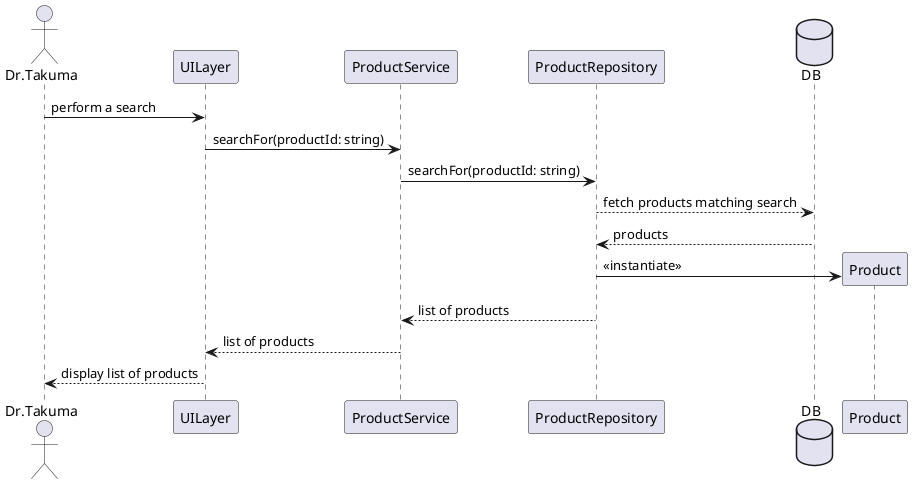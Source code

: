 @startuml
actor Dr.Takuma
participant UILayer
participant ProductService
participant ProductRepository
database DB
participant Product


Dr.Takuma -> UILayer: perform a search
UILayer -> ProductService: searchFor(productId: string)
ProductService -> ProductRepository: searchFor(productId: string)
ProductRepository --> DB: fetch products matching search
ProductRepository <-- DB: products
create Product
ProductRepository -> Product: <<instantiate>>
ProductService <-- ProductRepository: list of products
UILayer <-- ProductService: list of products
Dr.Takuma <-- UILayer: display list of products

@enduml
